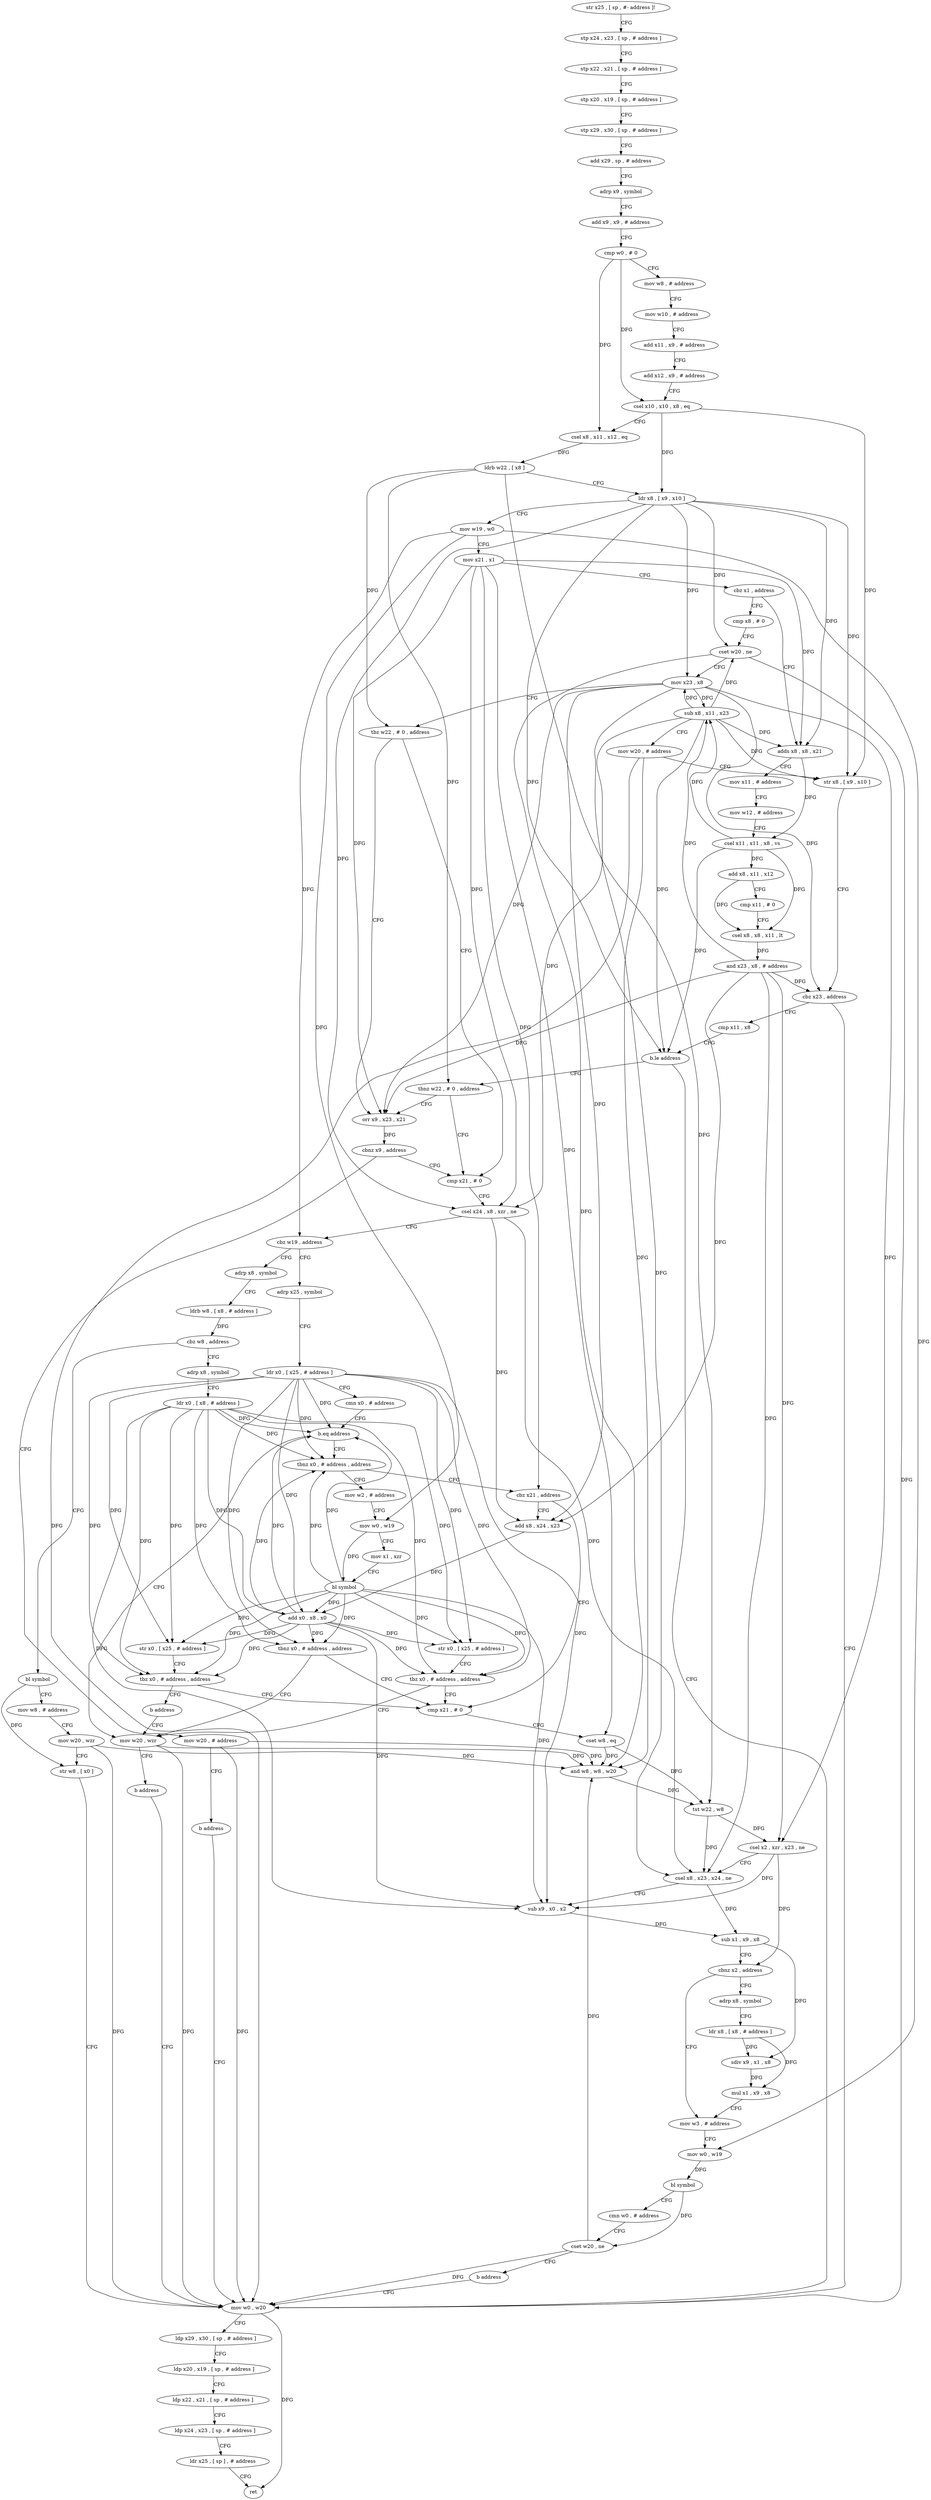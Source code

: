 digraph "func" {
"4213192" [label = "str x25 , [ sp , #- address ]!" ]
"4213196" [label = "stp x24 , x23 , [ sp , # address ]" ]
"4213200" [label = "stp x22 , x21 , [ sp , # address ]" ]
"4213204" [label = "stp x20 , x19 , [ sp , # address ]" ]
"4213208" [label = "stp x29 , x30 , [ sp , # address ]" ]
"4213212" [label = "add x29 , sp , # address" ]
"4213216" [label = "adrp x9 , symbol" ]
"4213220" [label = "add x9 , x9 , # address" ]
"4213224" [label = "cmp w0 , # 0" ]
"4213228" [label = "mov w8 , # address" ]
"4213232" [label = "mov w10 , # address" ]
"4213236" [label = "add x11 , x9 , # address" ]
"4213240" [label = "add x12 , x9 , # address" ]
"4213244" [label = "csel x10 , x10 , x8 , eq" ]
"4213248" [label = "csel x8 , x11 , x12 , eq" ]
"4213252" [label = "ldrb w22 , [ x8 ]" ]
"4213256" [label = "ldr x8 , [ x9 , x10 ]" ]
"4213260" [label = "mov w19 , w0" ]
"4213264" [label = "mov x21 , x1" ]
"4213268" [label = "cbz x1 , address" ]
"4213348" [label = "cmp x8 , # 0" ]
"4213272" [label = "adds x8 , x8 , x21" ]
"4213352" [label = "cset w20 , ne" ]
"4213356" [label = "mov x23 , x8" ]
"4213360" [label = "tbz w22 , # 0 , address" ]
"4213332" [label = "orr x9 , x23 , x21" ]
"4213364" [label = "cmp x21 , # 0" ]
"4213276" [label = "mov x11 , # address" ]
"4213280" [label = "mov w12 , # address" ]
"4213284" [label = "csel x11 , x11 , x8 , vs" ]
"4213288" [label = "add x8 , x11 , x12" ]
"4213292" [label = "cmp x11 , # 0" ]
"4213296" [label = "csel x8 , x8 , x11 , lt" ]
"4213300" [label = "and x23 , x8 , # address" ]
"4213304" [label = "sub x8 , x11 , x23" ]
"4213308" [label = "mov w20 , # address" ]
"4213312" [label = "str x8 , [ x9 , x10 ]" ]
"4213316" [label = "cbz x23 , address" ]
"4213568" [label = "mov w0 , w20" ]
"4213320" [label = "cmp x11 , x8" ]
"4213336" [label = "cbnz x9 , address" ]
"4213340" [label = "mov w20 , # address" ]
"4213368" [label = "csel x24 , x8 , xzr , ne" ]
"4213372" [label = "cbz w19 , address" ]
"4213420" [label = "adrp x8 , symbol" ]
"4213376" [label = "adrp x25 , symbol" ]
"4213572" [label = "ldp x29 , x30 , [ sp , # address ]" ]
"4213576" [label = "ldp x20 , x19 , [ sp , # address ]" ]
"4213580" [label = "ldp x22 , x21 , [ sp , # address ]" ]
"4213584" [label = "ldp x24 , x23 , [ sp , # address ]" ]
"4213588" [label = "ldr x25 , [ sp ] , # address" ]
"4213592" [label = "ret" ]
"4213324" [label = "b.le address" ]
"4213328" [label = "tbnz w22 , # 0 , address" ]
"4213344" [label = "b address" ]
"4213424" [label = "ldrb w8 , [ x8 , # address ]" ]
"4213428" [label = "cbz w8 , address" ]
"4213552" [label = "bl symbol" ]
"4213432" [label = "adrp x8 , symbol" ]
"4213380" [label = "ldr x0 , [ x25 , # address ]" ]
"4213384" [label = "cmn x0 , # address" ]
"4213388" [label = "b.eq address" ]
"4213544" [label = "mov w20 , wzr" ]
"4213392" [label = "tbnz x0 , # address , address" ]
"4213556" [label = "mov w8 , # address" ]
"4213560" [label = "mov w20 , wzr" ]
"4213564" [label = "str w8 , [ x0 ]" ]
"4213436" [label = "ldr x0 , [ x8 , # address ]" ]
"4213440" [label = "tbnz x0 , # address , address" ]
"4213444" [label = "cmp x21 , # 0" ]
"4213548" [label = "b address" ]
"4213520" [label = "mov w2 , # address" ]
"4213396" [label = "cbz x21 , address" ]
"4213448" [label = "cset w8 , eq" ]
"4213452" [label = "and w8 , w8 , w20" ]
"4213456" [label = "tst w22 , w8" ]
"4213460" [label = "csel x2 , xzr , x23 , ne" ]
"4213464" [label = "csel x8 , x23 , x24 , ne" ]
"4213468" [label = "sub x9 , x0 , x2" ]
"4213472" [label = "sub x1 , x9 , x8" ]
"4213476" [label = "cbnz x2 , address" ]
"4213496" [label = "mov w3 , # address" ]
"4213480" [label = "adrp x8 , symbol" ]
"4213524" [label = "mov w0 , w19" ]
"4213528" [label = "mov x1 , xzr" ]
"4213532" [label = "bl symbol" ]
"4213536" [label = "str x0 , [ x25 , # address ]" ]
"4213540" [label = "tbz x0 , # address , address" ]
"4213400" [label = "add x8 , x24 , x23" ]
"4213500" [label = "mov w0 , w19" ]
"4213504" [label = "bl symbol" ]
"4213508" [label = "cmn w0 , # address" ]
"4213512" [label = "cset w20 , ne" ]
"4213516" [label = "b address" ]
"4213484" [label = "ldr x8 , [ x8 , # address ]" ]
"4213488" [label = "sdiv x9 , x1 , x8" ]
"4213492" [label = "mul x1 , x9 , x8" ]
"4213404" [label = "add x0 , x8 , x0" ]
"4213408" [label = "str x0 , [ x25 , # address ]" ]
"4213412" [label = "tbz x0 , # address , address" ]
"4213416" [label = "b address" ]
"4213192" -> "4213196" [ label = "CFG" ]
"4213196" -> "4213200" [ label = "CFG" ]
"4213200" -> "4213204" [ label = "CFG" ]
"4213204" -> "4213208" [ label = "CFG" ]
"4213208" -> "4213212" [ label = "CFG" ]
"4213212" -> "4213216" [ label = "CFG" ]
"4213216" -> "4213220" [ label = "CFG" ]
"4213220" -> "4213224" [ label = "CFG" ]
"4213224" -> "4213228" [ label = "CFG" ]
"4213224" -> "4213244" [ label = "DFG" ]
"4213224" -> "4213248" [ label = "DFG" ]
"4213228" -> "4213232" [ label = "CFG" ]
"4213232" -> "4213236" [ label = "CFG" ]
"4213236" -> "4213240" [ label = "CFG" ]
"4213240" -> "4213244" [ label = "CFG" ]
"4213244" -> "4213248" [ label = "CFG" ]
"4213244" -> "4213256" [ label = "DFG" ]
"4213244" -> "4213312" [ label = "DFG" ]
"4213248" -> "4213252" [ label = "DFG" ]
"4213252" -> "4213256" [ label = "CFG" ]
"4213252" -> "4213360" [ label = "DFG" ]
"4213252" -> "4213328" [ label = "DFG" ]
"4213252" -> "4213456" [ label = "DFG" ]
"4213256" -> "4213260" [ label = "CFG" ]
"4213256" -> "4213352" [ label = "DFG" ]
"4213256" -> "4213272" [ label = "DFG" ]
"4213256" -> "4213356" [ label = "DFG" ]
"4213256" -> "4213368" [ label = "DFG" ]
"4213256" -> "4213312" [ label = "DFG" ]
"4213256" -> "4213324" [ label = "DFG" ]
"4213260" -> "4213264" [ label = "CFG" ]
"4213260" -> "4213372" [ label = "DFG" ]
"4213260" -> "4213524" [ label = "DFG" ]
"4213260" -> "4213500" [ label = "DFG" ]
"4213264" -> "4213268" [ label = "CFG" ]
"4213264" -> "4213272" [ label = "DFG" ]
"4213264" -> "4213332" [ label = "DFG" ]
"4213264" -> "4213368" [ label = "DFG" ]
"4213264" -> "4213448" [ label = "DFG" ]
"4213264" -> "4213396" [ label = "DFG" ]
"4213268" -> "4213348" [ label = "CFG" ]
"4213268" -> "4213272" [ label = "CFG" ]
"4213348" -> "4213352" [ label = "CFG" ]
"4213272" -> "4213276" [ label = "CFG" ]
"4213272" -> "4213284" [ label = "DFG" ]
"4213352" -> "4213356" [ label = "CFG" ]
"4213352" -> "4213568" [ label = "DFG" ]
"4213352" -> "4213452" [ label = "DFG" ]
"4213356" -> "4213360" [ label = "CFG" ]
"4213356" -> "4213332" [ label = "DFG" ]
"4213356" -> "4213304" [ label = "DFG" ]
"4213356" -> "4213316" [ label = "DFG" ]
"4213356" -> "4213400" [ label = "DFG" ]
"4213356" -> "4213460" [ label = "DFG" ]
"4213356" -> "4213464" [ label = "DFG" ]
"4213360" -> "4213332" [ label = "CFG" ]
"4213360" -> "4213364" [ label = "CFG" ]
"4213332" -> "4213336" [ label = "DFG" ]
"4213364" -> "4213368" [ label = "CFG" ]
"4213276" -> "4213280" [ label = "CFG" ]
"4213280" -> "4213284" [ label = "CFG" ]
"4213284" -> "4213288" [ label = "DFG" ]
"4213284" -> "4213296" [ label = "DFG" ]
"4213284" -> "4213304" [ label = "DFG" ]
"4213284" -> "4213324" [ label = "DFG" ]
"4213288" -> "4213292" [ label = "CFG" ]
"4213288" -> "4213296" [ label = "DFG" ]
"4213292" -> "4213296" [ label = "CFG" ]
"4213296" -> "4213300" [ label = "DFG" ]
"4213300" -> "4213304" [ label = "DFG" ]
"4213300" -> "4213332" [ label = "DFG" ]
"4213300" -> "4213316" [ label = "DFG" ]
"4213300" -> "4213400" [ label = "DFG" ]
"4213300" -> "4213460" [ label = "DFG" ]
"4213300" -> "4213464" [ label = "DFG" ]
"4213304" -> "4213308" [ label = "CFG" ]
"4213304" -> "4213352" [ label = "DFG" ]
"4213304" -> "4213272" [ label = "DFG" ]
"4213304" -> "4213356" [ label = "DFG" ]
"4213304" -> "4213368" [ label = "DFG" ]
"4213304" -> "4213312" [ label = "DFG" ]
"4213304" -> "4213324" [ label = "DFG" ]
"4213308" -> "4213312" [ label = "CFG" ]
"4213308" -> "4213568" [ label = "DFG" ]
"4213308" -> "4213452" [ label = "DFG" ]
"4213312" -> "4213316" [ label = "CFG" ]
"4213316" -> "4213568" [ label = "CFG" ]
"4213316" -> "4213320" [ label = "CFG" ]
"4213568" -> "4213572" [ label = "CFG" ]
"4213568" -> "4213592" [ label = "DFG" ]
"4213320" -> "4213324" [ label = "CFG" ]
"4213336" -> "4213364" [ label = "CFG" ]
"4213336" -> "4213340" [ label = "CFG" ]
"4213340" -> "4213344" [ label = "CFG" ]
"4213340" -> "4213568" [ label = "DFG" ]
"4213340" -> "4213452" [ label = "DFG" ]
"4213368" -> "4213372" [ label = "CFG" ]
"4213368" -> "4213400" [ label = "DFG" ]
"4213368" -> "4213464" [ label = "DFG" ]
"4213372" -> "4213420" [ label = "CFG" ]
"4213372" -> "4213376" [ label = "CFG" ]
"4213420" -> "4213424" [ label = "CFG" ]
"4213376" -> "4213380" [ label = "CFG" ]
"4213572" -> "4213576" [ label = "CFG" ]
"4213576" -> "4213580" [ label = "CFG" ]
"4213580" -> "4213584" [ label = "CFG" ]
"4213584" -> "4213588" [ label = "CFG" ]
"4213588" -> "4213592" [ label = "CFG" ]
"4213324" -> "4213568" [ label = "CFG" ]
"4213324" -> "4213328" [ label = "CFG" ]
"4213328" -> "4213364" [ label = "CFG" ]
"4213328" -> "4213332" [ label = "CFG" ]
"4213344" -> "4213568" [ label = "CFG" ]
"4213424" -> "4213428" [ label = "DFG" ]
"4213428" -> "4213552" [ label = "CFG" ]
"4213428" -> "4213432" [ label = "CFG" ]
"4213552" -> "4213556" [ label = "CFG" ]
"4213552" -> "4213564" [ label = "DFG" ]
"4213432" -> "4213436" [ label = "CFG" ]
"4213380" -> "4213384" [ label = "CFG" ]
"4213380" -> "4213388" [ label = "DFG" ]
"4213380" -> "4213440" [ label = "DFG" ]
"4213380" -> "4213392" [ label = "DFG" ]
"4213380" -> "4213536" [ label = "DFG" ]
"4213380" -> "4213540" [ label = "DFG" ]
"4213380" -> "4213404" [ label = "DFG" ]
"4213380" -> "4213408" [ label = "DFG" ]
"4213380" -> "4213412" [ label = "DFG" ]
"4213380" -> "4213468" [ label = "DFG" ]
"4213384" -> "4213388" [ label = "CFG" ]
"4213388" -> "4213544" [ label = "CFG" ]
"4213388" -> "4213392" [ label = "CFG" ]
"4213544" -> "4213548" [ label = "CFG" ]
"4213544" -> "4213568" [ label = "DFG" ]
"4213544" -> "4213452" [ label = "DFG" ]
"4213392" -> "4213520" [ label = "CFG" ]
"4213392" -> "4213396" [ label = "CFG" ]
"4213556" -> "4213560" [ label = "CFG" ]
"4213560" -> "4213564" [ label = "CFG" ]
"4213560" -> "4213568" [ label = "DFG" ]
"4213560" -> "4213452" [ label = "DFG" ]
"4213564" -> "4213568" [ label = "CFG" ]
"4213436" -> "4213440" [ label = "DFG" ]
"4213436" -> "4213388" [ label = "DFG" ]
"4213436" -> "4213392" [ label = "DFG" ]
"4213436" -> "4213536" [ label = "DFG" ]
"4213436" -> "4213540" [ label = "DFG" ]
"4213436" -> "4213404" [ label = "DFG" ]
"4213436" -> "4213408" [ label = "DFG" ]
"4213436" -> "4213412" [ label = "DFG" ]
"4213436" -> "4213468" [ label = "DFG" ]
"4213440" -> "4213544" [ label = "CFG" ]
"4213440" -> "4213444" [ label = "CFG" ]
"4213444" -> "4213448" [ label = "CFG" ]
"4213548" -> "4213568" [ label = "CFG" ]
"4213520" -> "4213524" [ label = "CFG" ]
"4213396" -> "4213444" [ label = "CFG" ]
"4213396" -> "4213400" [ label = "CFG" ]
"4213448" -> "4213452" [ label = "DFG" ]
"4213448" -> "4213456" [ label = "DFG" ]
"4213452" -> "4213456" [ label = "DFG" ]
"4213456" -> "4213460" [ label = "DFG" ]
"4213456" -> "4213464" [ label = "DFG" ]
"4213460" -> "4213464" [ label = "CFG" ]
"4213460" -> "4213468" [ label = "DFG" ]
"4213460" -> "4213476" [ label = "DFG" ]
"4213464" -> "4213468" [ label = "CFG" ]
"4213464" -> "4213472" [ label = "DFG" ]
"4213468" -> "4213472" [ label = "DFG" ]
"4213472" -> "4213476" [ label = "CFG" ]
"4213472" -> "4213488" [ label = "DFG" ]
"4213476" -> "4213496" [ label = "CFG" ]
"4213476" -> "4213480" [ label = "CFG" ]
"4213496" -> "4213500" [ label = "CFG" ]
"4213480" -> "4213484" [ label = "CFG" ]
"4213524" -> "4213528" [ label = "CFG" ]
"4213524" -> "4213532" [ label = "DFG" ]
"4213528" -> "4213532" [ label = "CFG" ]
"4213532" -> "4213536" [ label = "DFG" ]
"4213532" -> "4213388" [ label = "DFG" ]
"4213532" -> "4213440" [ label = "DFG" ]
"4213532" -> "4213392" [ label = "DFG" ]
"4213532" -> "4213540" [ label = "DFG" ]
"4213532" -> "4213404" [ label = "DFG" ]
"4213532" -> "4213408" [ label = "DFG" ]
"4213532" -> "4213412" [ label = "DFG" ]
"4213532" -> "4213468" [ label = "DFG" ]
"4213536" -> "4213540" [ label = "CFG" ]
"4213540" -> "4213444" [ label = "CFG" ]
"4213540" -> "4213544" [ label = "CFG" ]
"4213400" -> "4213404" [ label = "DFG" ]
"4213500" -> "4213504" [ label = "DFG" ]
"4213504" -> "4213508" [ label = "CFG" ]
"4213504" -> "4213512" [ label = "DFG" ]
"4213508" -> "4213512" [ label = "CFG" ]
"4213512" -> "4213516" [ label = "CFG" ]
"4213512" -> "4213568" [ label = "DFG" ]
"4213512" -> "4213452" [ label = "DFG" ]
"4213516" -> "4213568" [ label = "CFG" ]
"4213484" -> "4213488" [ label = "DFG" ]
"4213484" -> "4213492" [ label = "DFG" ]
"4213488" -> "4213492" [ label = "DFG" ]
"4213492" -> "4213496" [ label = "CFG" ]
"4213404" -> "4213408" [ label = "DFG" ]
"4213404" -> "4213388" [ label = "DFG" ]
"4213404" -> "4213440" [ label = "DFG" ]
"4213404" -> "4213392" [ label = "DFG" ]
"4213404" -> "4213536" [ label = "DFG" ]
"4213404" -> "4213540" [ label = "DFG" ]
"4213404" -> "4213412" [ label = "DFG" ]
"4213404" -> "4213468" [ label = "DFG" ]
"4213408" -> "4213412" [ label = "CFG" ]
"4213412" -> "4213444" [ label = "CFG" ]
"4213412" -> "4213416" [ label = "CFG" ]
"4213416" -> "4213544" [ label = "CFG" ]
}
